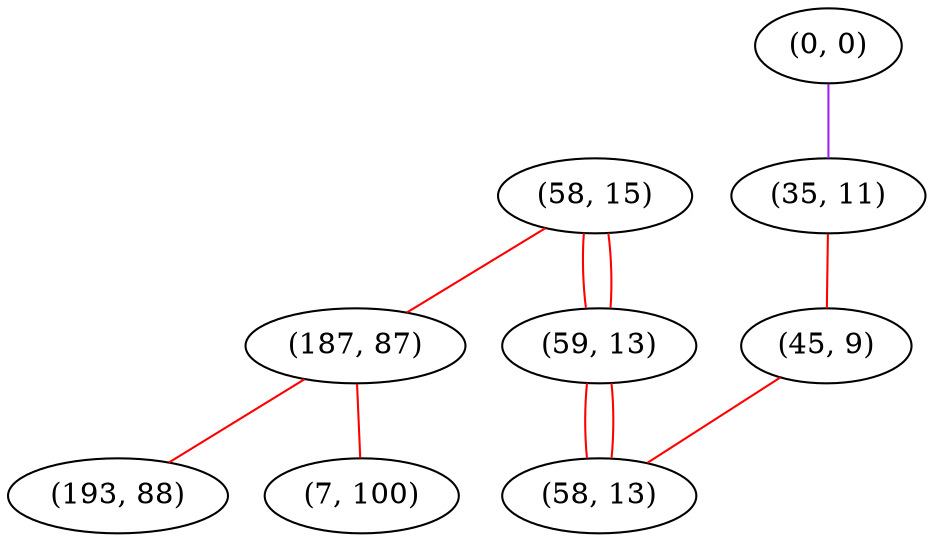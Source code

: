 graph "" {
"(58, 15)";
"(187, 87)";
"(193, 88)";
"(0, 0)";
"(35, 11)";
"(59, 13)";
"(7, 100)";
"(45, 9)";
"(58, 13)";
"(58, 15)" -- "(187, 87)"  [color=red, key=0, weight=1];
"(58, 15)" -- "(59, 13)"  [color=red, key=0, weight=1];
"(58, 15)" -- "(59, 13)"  [color=red, key=1, weight=1];
"(187, 87)" -- "(7, 100)"  [color=red, key=0, weight=1];
"(187, 87)" -- "(193, 88)"  [color=red, key=0, weight=1];
"(0, 0)" -- "(35, 11)"  [color=purple, key=0, weight=4];
"(35, 11)" -- "(45, 9)"  [color=red, key=0, weight=1];
"(59, 13)" -- "(58, 13)"  [color=red, key=0, weight=1];
"(59, 13)" -- "(58, 13)"  [color=red, key=1, weight=1];
"(45, 9)" -- "(58, 13)"  [color=red, key=0, weight=1];
}
